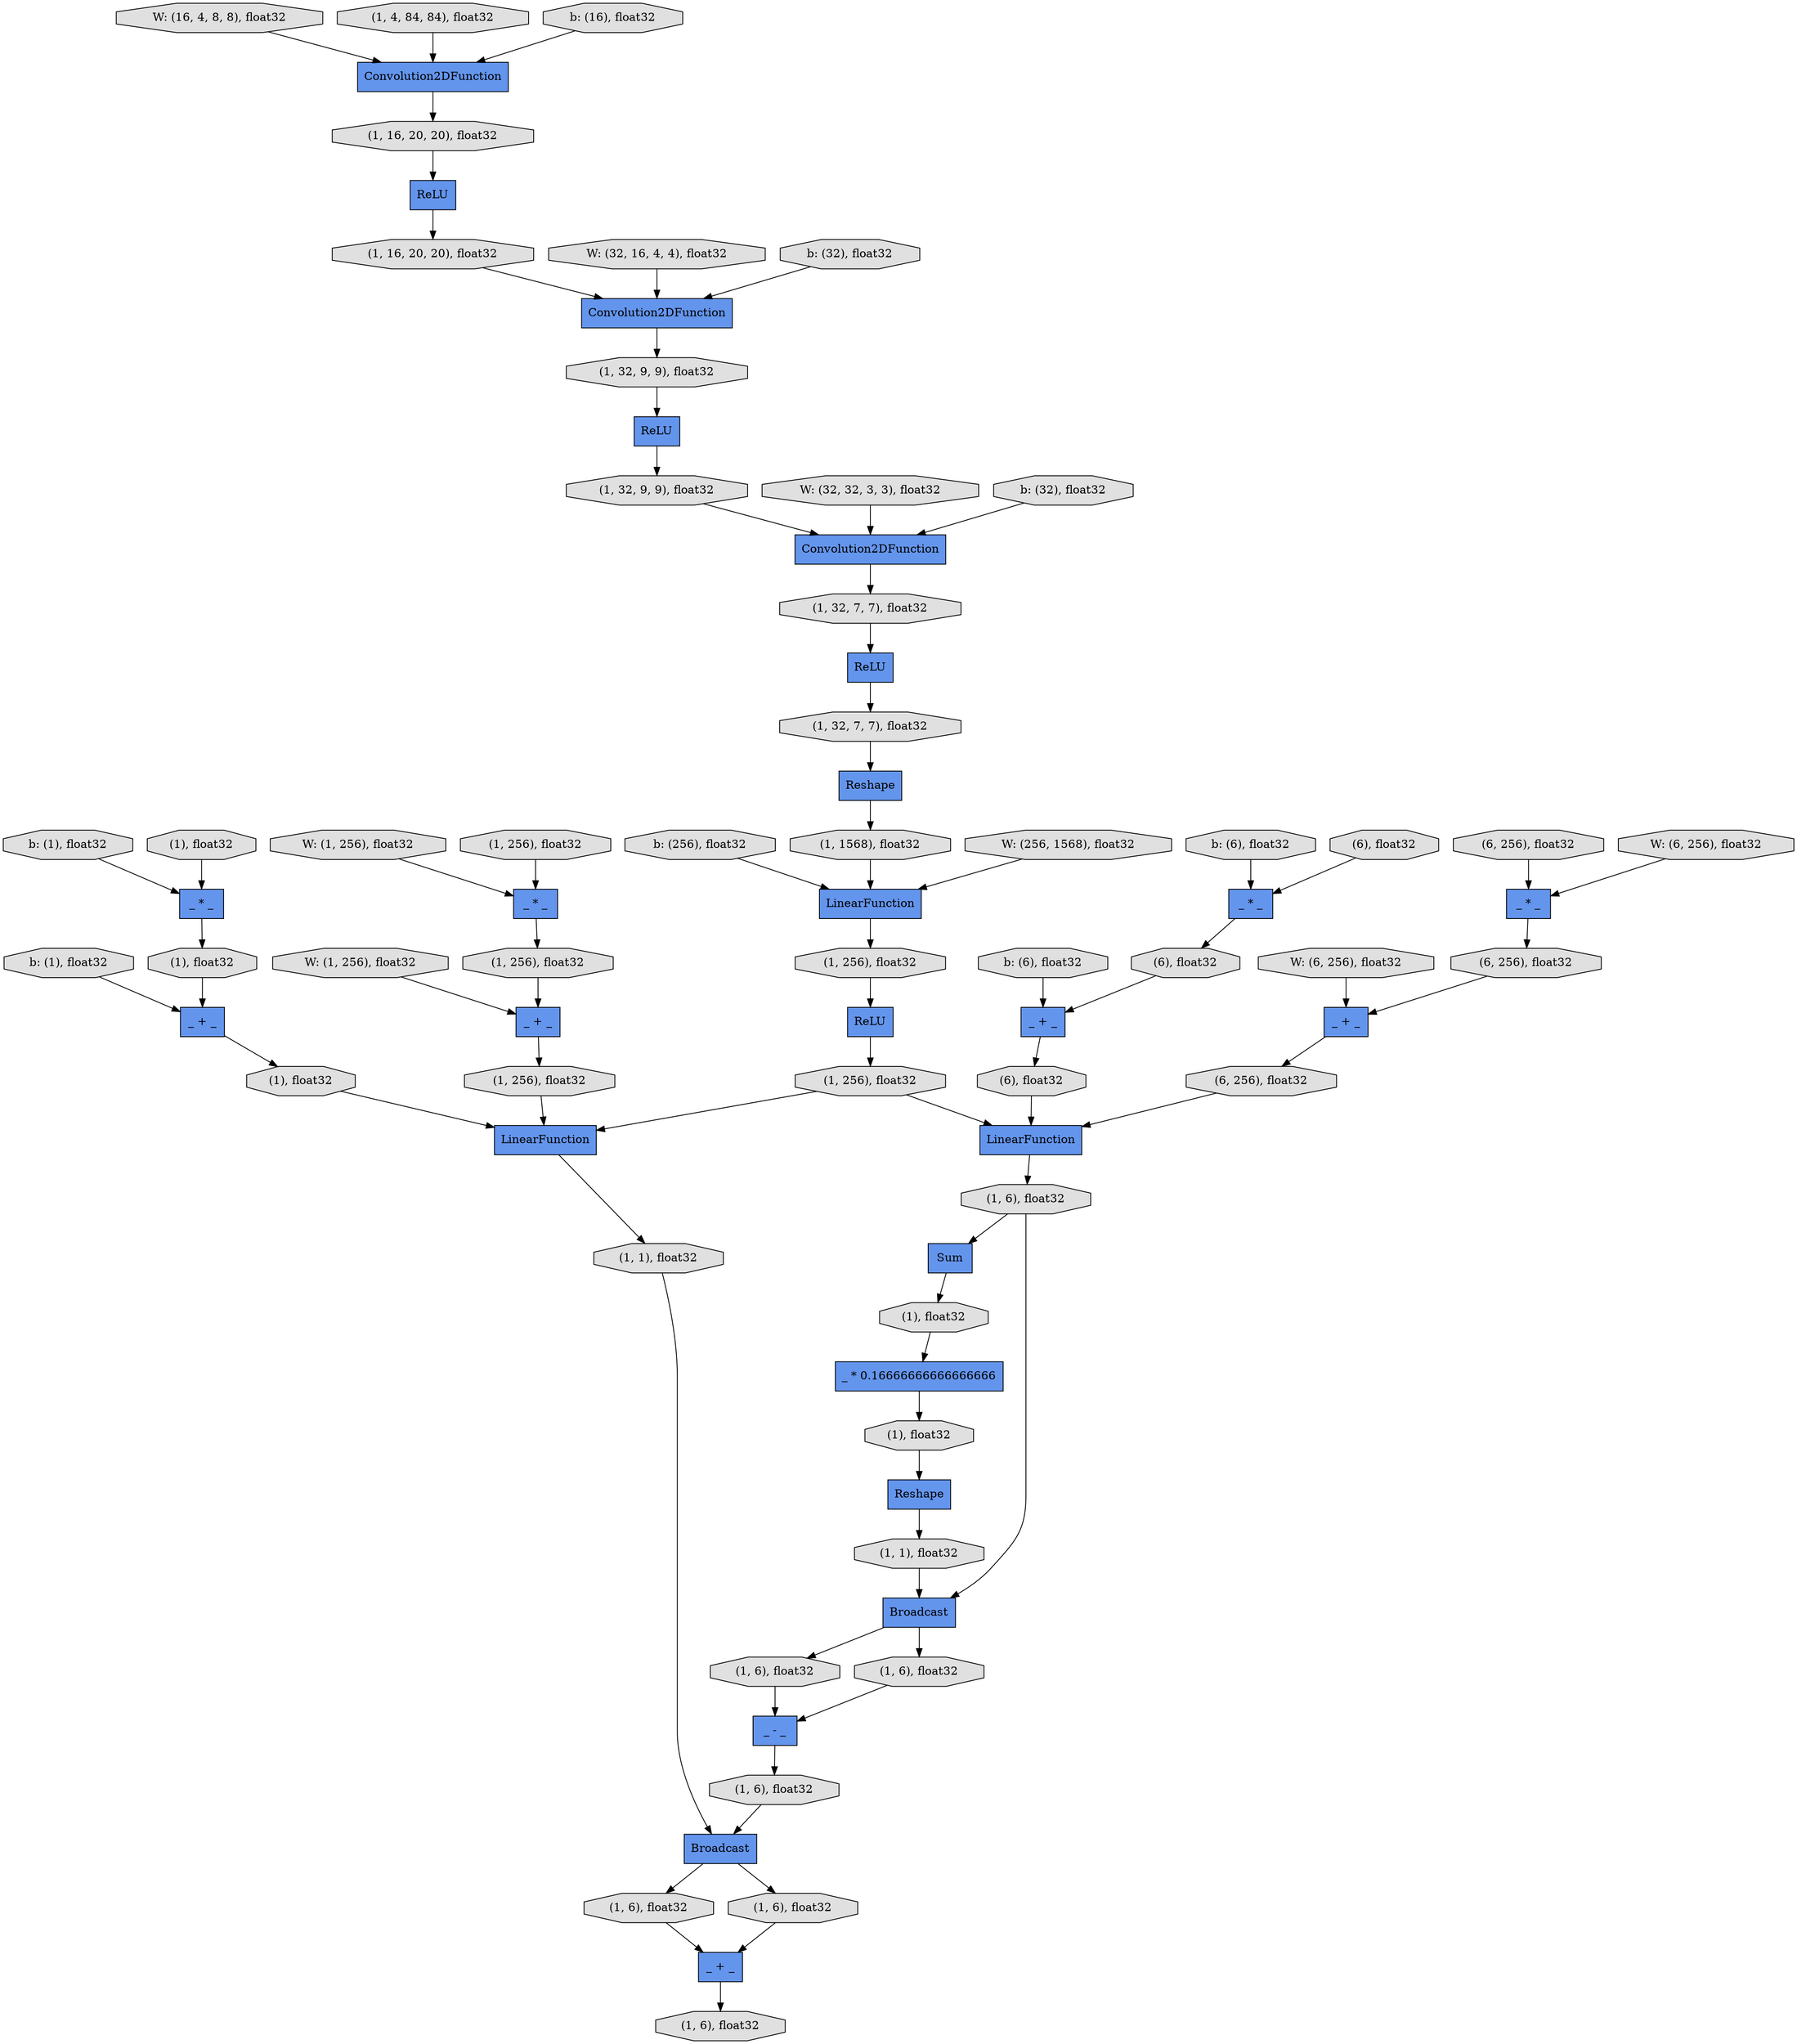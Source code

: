 digraph graphname{rankdir=TB;139903531517968 [label="(1, 6), float32",shape="octagon",fillcolor="#E0E0E0",style="filled"];139903531518032 [label="(1, 6), float32",shape="octagon",fillcolor="#E0E0E0",style="filled"];139903531415632 [label="ReLU",shape="record",fillcolor="#6495ED",style="filled"];139903531515984 [label="_ + _",shape="record",fillcolor="#6495ED",style="filled"];139903503204496 [label="_ * 0.16666666666666666",shape="record",fillcolor="#6495ED",style="filled"];139903531782288 [label="Convolution2DFunction",shape="record",fillcolor="#6495ED",style="filled"];139903531415696 [label="(1, 16, 20, 20), float32",shape="octagon",fillcolor="#E0E0E0",style="filled"];139903488133328 [label="LinearFunction",shape="record",fillcolor="#6495ED",style="filled"];139903531518224 [label="(1, 6), float32",shape="octagon",fillcolor="#E0E0E0",style="filled"];139903531784464 [label="W: (256, 1568), float32",shape="octagon",fillcolor="#E0E0E0",style="filled"];139903531415824 [label="_ * _",shape="record",fillcolor="#6495ED",style="filled"];139903531516240 [label="(6, 256), float32",shape="octagon",fillcolor="#E0E0E0",style="filled"];139903531415888 [label="(1, 32, 9, 9), float32",shape="octagon",fillcolor="#E0E0E0",style="filled"];139903531518288 [label="_ + _",shape="record",fillcolor="#6495ED",style="filled"];139903531415952 [label="Convolution2DFunction",shape="record",fillcolor="#6495ED",style="filled"];139903531518352 [label="(1, 256), float32",shape="octagon",fillcolor="#E0E0E0",style="filled"];139903531413904 [label="W: (6, 256), float32",shape="octagon",fillcolor="#E0E0E0",style="filled"];139903531518416 [label="_ * _",shape="record",fillcolor="#6495ED",style="filled"];139903531516368 [label="(6), float32",shape="octagon",fillcolor="#E0E0E0",style="filled"];139903531782608 [label="W: (16, 4, 8, 8), float32",shape="octagon",fillcolor="#E0E0E0",style="filled"];139903531516432 [label="LinearFunction",shape="record",fillcolor="#6495ED",style="filled"];139903531416080 [label="(1, 32, 9, 9), float32",shape="octagon",fillcolor="#E0E0E0",style="filled"];139903531518480 [label="(1, 256), float32",shape="octagon",fillcolor="#E0E0E0",style="filled"];139903531784784 [label="b: (256), float32",shape="octagon",fillcolor="#E0E0E0",style="filled"];139903531516496 [label="(6), float32",shape="octagon",fillcolor="#E0E0E0",style="filled"];139903531414096 [label="b: (6), float32",shape="octagon",fillcolor="#E0E0E0",style="filled"];139903531516560 [label="Sum",shape="record",fillcolor="#6495ED",style="filled"];139903531518672 [label="(1, 256), float32",shape="octagon",fillcolor="#E0E0E0",style="filled"];139903531516624 [label="(6), float32",shape="octagon",fillcolor="#E0E0E0",style="filled"];139903531786128 [label="b: (6), float32",shape="octagon",fillcolor="#E0E0E0",style="filled"];139903531784912 [label="(1, 4, 84, 84), float32",shape="octagon",fillcolor="#E0E0E0",style="filled"];139903531416336 [label="ReLU",shape="record",fillcolor="#6495ED",style="filled"];139903531782864 [label="b: (16), float32",shape="octagon",fillcolor="#E0E0E0",style="filled"];139903531416400 [label="(1, 32, 7, 7), float32",shape="octagon",fillcolor="#E0E0E0",style="filled"];139903503213392 [label="ReLU",shape="record",fillcolor="#6495ED",style="filled"];139903531517904 [label="_ * _",shape="record",fillcolor="#6495ED",style="filled"];139903531416464 [label="Reshape",shape="record",fillcolor="#6495ED",style="filled"];139903531785104 [label="Convolution2DFunction",shape="record",fillcolor="#6495ED",style="filled"];139903531518864 [label="(1), float32",shape="octagon",fillcolor="#E0E0E0",style="filled"];139903531516880 [label="(1, 6), float32",shape="octagon",fillcolor="#E0E0E0",style="filled"];139903531414480 [label="W: (1, 256), float32",shape="octagon",fillcolor="#E0E0E0",style="filled"];139903531518992 [label="LinearFunction",shape="record",fillcolor="#6495ED",style="filled"];139903531416592 [label="(1, 32, 7, 7), float32",shape="octagon",fillcolor="#E0E0E0",style="filled"];139903531783184 [label="W: (32, 16, 4, 4), float32",shape="octagon",fillcolor="#E0E0E0",style="filled"];139903531517008 [label="Reshape",shape="record",fillcolor="#6495ED",style="filled"];139903531519056 [label="(1), float32",shape="octagon",fillcolor="#E0E0E0",style="filled"];139903531517072 [label="(1), float32",shape="octagon",fillcolor="#E0E0E0",style="filled"];139903535236304 [label="_ - _",shape="record",fillcolor="#6495ED",style="filled"];139903531519248 [label="Broadcast",shape="record",fillcolor="#6495ED",style="filled"];139903531416848 [label="(1, 1568), float32",shape="octagon",fillcolor="#E0E0E0",style="filled"];139903531414800 [label="b: (1), float32",shape="octagon",fillcolor="#E0E0E0",style="filled"];139903531519312 [label="(1), float32",shape="octagon",fillcolor="#E0E0E0",style="filled"];139903531783504 [label="b: (32), float32",shape="octagon",fillcolor="#E0E0E0",style="filled"];139903531415440 [label="b: (1), float32",shape="octagon",fillcolor="#E0E0E0",style="filled"];139903531517392 [label="Broadcast",shape="record",fillcolor="#6495ED",style="filled"];139903531417040 [label="(1, 256), float32",shape="octagon",fillcolor="#E0E0E0",style="filled"];139903531417488 [label="(6, 256), float32",shape="octagon",fillcolor="#E0E0E0",style="filled"];139903531519504 [label="_ + _",shape="record",fillcolor="#6495ED",style="filled"];139903531517456 [label="(1), float32",shape="octagon",fillcolor="#E0E0E0",style="filled"];139903531415056 [label="(1, 16, 20, 20), float32",shape="octagon",fillcolor="#E0E0E0",style="filled"];139903531519568 [label="(1, 1), float32",shape="octagon",fillcolor="#E0E0E0",style="filled"];139903531417168 [label="(1, 256), float32",shape="octagon",fillcolor="#E0E0E0",style="filled"];139903531608016 [label="ReLU",shape="record",fillcolor="#6495ED",style="filled"];139903531783824 [label="W: (32, 32, 3, 3), float32",shape="octagon",fillcolor="#E0E0E0",style="filled"];139903531785872 [label="W: (6, 256), float32",shape="octagon",fillcolor="#E0E0E0",style="filled"];139903531415184 [label="W: (1, 256), float32",shape="octagon",fillcolor="#E0E0E0",style="filled"];139903531519696 [label="(1, 6), float32",shape="octagon",fillcolor="#E0E0E0",style="filled"];139903531517712 [label="_ + _",shape="record",fillcolor="#6495ED",style="filled"];139903531417552 [label="_ + _",shape="record",fillcolor="#6495ED",style="filled"];139903531417360 [label="(6, 256), float32",shape="octagon",fillcolor="#E0E0E0",style="filled"];139903531519824 [label="(1, 6), float32",shape="octagon",fillcolor="#E0E0E0",style="filled"];139903531517776 [label="(1, 1), float32",shape="octagon",fillcolor="#E0E0E0",style="filled"];139903531417424 [label="_ * _",shape="record",fillcolor="#6495ED",style="filled"];139903531519888 [label="(1, 6), float32",shape="octagon",fillcolor="#E0E0E0",style="filled"];139903531784144 [label="b: (32), float32",shape="octagon",fillcolor="#E0E0E0",style="filled"];139903531517392 -> 139903531518224;139903531417488 -> 139903531417552;139903531518992 -> 139903531519568;139903531415440 -> 139903531518416;139903531519312 -> 139903531518992;139903531784784 -> 139903488133328;139903531414800 -> 139903531518288;139903531415824 -> 139903531417488;139903531519248 -> 139903531519696;139903531782608 -> 139903531785104;139903531516880 -> 139903531516560;139903531783504 -> 139903531782288;139903531414096 -> 139903531417424;139903531516432 -> 139903531516880;139903531784464 -> 139903488133328;139903503204496 -> 139903531517456;139903531413904 -> 139903531415824;139903531786128 -> 139903531515984;139903531516368 -> 139903531417424;139903531783824 -> 139903531415952;139903531415056 -> 139903503213392;139903531785872 -> 139903531417552;139903531415184 -> 139903531517904;139903531519056 -> 139903531518288;139903531518224 -> 139903535236304;139903531519824 -> 139903531519504;139903531517072 -> 139903503204496;139903503213392 -> 139903531415696;139903531516240 -> 139903531516432;139903531516560 -> 139903531517072;139903531415888 -> 139903531608016;139903531416400 -> 139903531415632;139903531417040 -> 139903531518992;139903531608016 -> 139903531416080;139903531417424 -> 139903531516496;139903531518480 -> 139903531517712;139903531782864 -> 139903531785104;139903531784144 -> 139903531415952;139903531518672 -> 139903531518992;139903531414480 -> 139903531517712;139903531516496 -> 139903531515984;139903531516880 -> 139903531517392;139903531416464 -> 139903531416848;139903531416080 -> 139903531415952;139903531517968 -> 139903531519248;139903488133328 -> 139903531417168;139903531519248 -> 139903531519824;139903531517456 -> 139903531517008;139903531417360 -> 139903531415824;139903531519696 -> 139903531519504;139903531516624 -> 139903531516432;139903531518864 -> 139903531518416;139903531519504 -> 139903531519888;139903531519568 -> 139903531519248;139903531515984 -> 139903531516624;139903531517776 -> 139903531517392;139903531417040 -> 139903531516432;139903531783184 -> 139903531782288;139903531785104 -> 139903531415056;139903531416848 -> 139903488133328;139903535236304 -> 139903531517968;139903531782288 -> 139903531415888;139903531784912 -> 139903531785104;139903531417552 -> 139903531516240;139903531517008 -> 139903531517776;139903531415952 -> 139903531416400;139903531517392 -> 139903531518032;139903531518416 -> 139903531519056;139903531416592 -> 139903531416464;139903531518288 -> 139903531519312;139903531417168 -> 139903531416336;139903531518032 -> 139903535236304;139903531415632 -> 139903531416592;139903531517712 -> 139903531518672;139903531518352 -> 139903531517904;139903531416336 -> 139903531417040;139903531415696 -> 139903531782288;139903531517904 -> 139903531518480;}